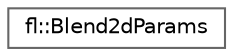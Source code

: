 digraph "Graphical Class Hierarchy"
{
 // INTERACTIVE_SVG=YES
 // LATEX_PDF_SIZE
  bgcolor="transparent";
  edge [fontname=Helvetica,fontsize=10,labelfontname=Helvetica,labelfontsize=10];
  node [fontname=Helvetica,fontsize=10,shape=box,height=0.2,width=0.4];
  rankdir="LR";
  Node0 [id="Node000000",label="fl::Blend2dParams",height=0.2,width=0.4,color="grey40", fillcolor="white", style="filled",URL="$d4/d36/namespacefl.html#d2/dd0/structfl_1_1_blend2d_params",tooltip=" "];
}
